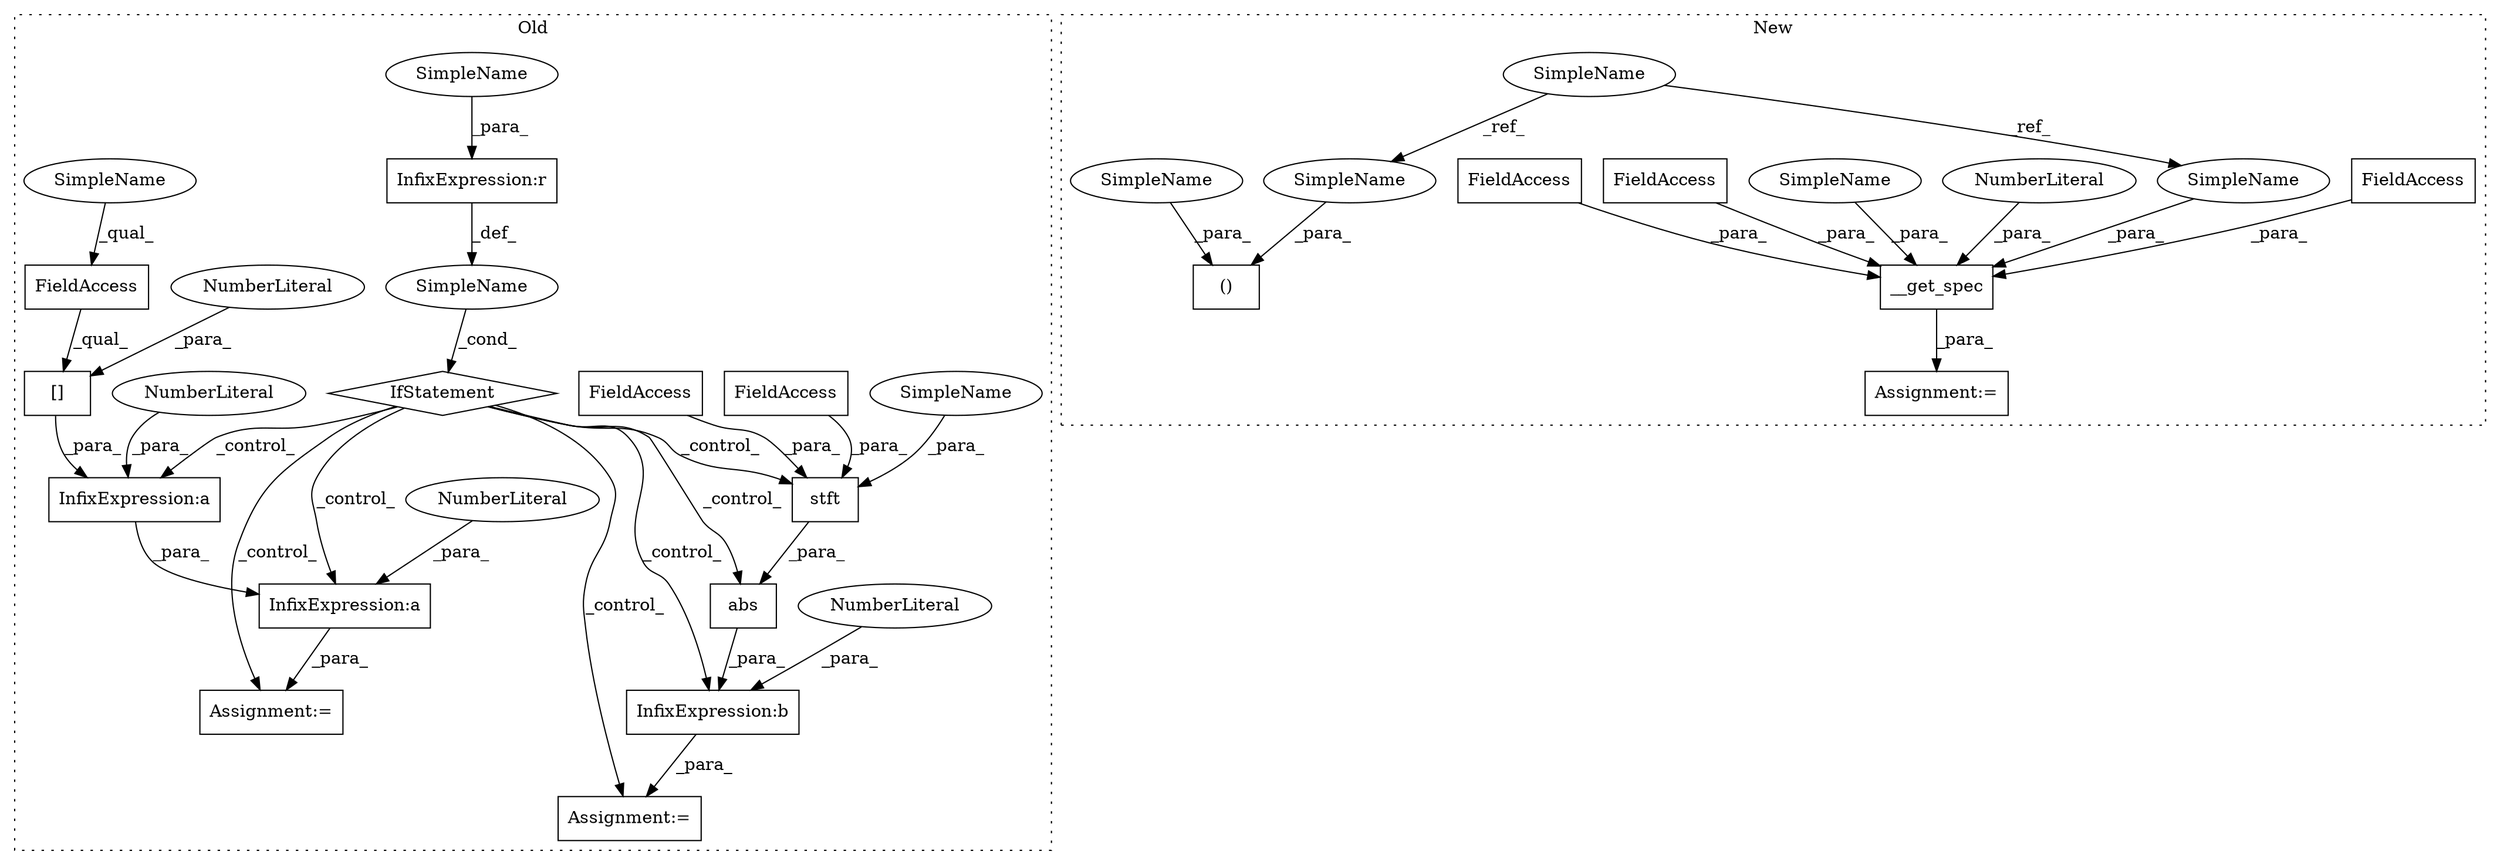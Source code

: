 digraph G {
subgraph cluster0 {
1 [label="IfStatement" a="25" s="5504,5517" l="4,2" shape="diamond"];
3 [label="SimpleName" a="42" s="" l="" shape="ellipse"];
4 [label="stft" a="32" s="5540,5563" l="5,1" shape="box"];
5 [label="InfixExpression:r" a="27" s="5509" l="4" shape="box"];
7 [label="FieldAccess" a="22" s="5545" l="1" shape="box"];
10 [label="FieldAccess" a="22" s="5553" l="10" shape="box"];
12 [label="Assignment:=" a="7" s="5528" l="1" shape="box"];
15 [label="InfixExpression:a" a="27" s="5615" l="3" shape="box"];
16 [label="InfixExpression:a" a="27" s="5610" l="3" shape="box"];
17 [label="NumberLiteral" a="34" s="5618" l="1" shape="ellipse"];
18 [label="NumberLiteral" a="34" s="5613" l="1" shape="ellipse"];
19 [label="[]" a="2" s="5600,5609" l="8,1" shape="box"];
20 [label="NumberLiteral" a="34" s="5608" l="1" shape="ellipse"];
21 [label="abs" a="32" s="5536,5564" l="4,1" shape="box"];
22 [label="FieldAccess" a="22" s="5600" l="7" shape="box"];
23 [label="Assignment:=" a="7" s="5597" l="1" shape="box"];
24 [label="InfixExpression:b" a="27" s="5565" l="3" shape="box"];
25 [label="NumberLiteral" a="34" s="5568" l="1" shape="ellipse"];
27 [label="SimpleName" a="42" s="5547" l="5" shape="ellipse"];
32 [label="SimpleName" a="42" s="5508" l="1" shape="ellipse"];
33 [label="SimpleName" a="42" s="5600" l="1" shape="ellipse"];
label = "Old";
style="dotted";
}
subgraph cluster1 {
2 [label="__get_spec" a="32" s="5486,5522" l="11,1" shape="box"];
6 [label="FieldAccess" a="22" s="5497" l="1" shape="box"];
8 [label="FieldAccess" a="22" s="5510" l="10" shape="box"];
9 [label="FieldAccess" a="22" s="5499" l="2" shape="box"];
11 [label="Assignment:=" a="7" s="5484" l="2" shape="box"];
13 [label="SimpleName" a="42" s="5338" l="1" shape="ellipse"];
14 [label="()" a="106" s="5465" l="19" shape="box"];
26 [label="NumberLiteral" a="34" s="5521" l="1" shape="ellipse"];
28 [label="SimpleName" a="42" s="5465" l="1" shape="ellipse"];
29 [label="SimpleName" a="42" s="5502" l="1" shape="ellipse"];
30 [label="SimpleName" a="42" s="5479" l="5" shape="ellipse"];
31 [label="SimpleName" a="42" s="5504" l="5" shape="ellipse"];
label = "New";
style="dotted";
}
1 -> 12 [label="_control_"];
1 -> 16 [label="_control_"];
1 -> 23 [label="_control_"];
1 -> 15 [label="_control_"];
1 -> 21 [label="_control_"];
1 -> 24 [label="_control_"];
1 -> 4 [label="_control_"];
2 -> 11 [label="_para_"];
3 -> 1 [label="_cond_"];
4 -> 21 [label="_para_"];
5 -> 3 [label="_def_"];
6 -> 2 [label="_para_"];
7 -> 4 [label="_para_"];
8 -> 2 [label="_para_"];
9 -> 2 [label="_para_"];
10 -> 4 [label="_para_"];
13 -> 28 [label="_ref_"];
13 -> 29 [label="_ref_"];
15 -> 23 [label="_para_"];
16 -> 15 [label="_para_"];
17 -> 15 [label="_para_"];
18 -> 16 [label="_para_"];
19 -> 16 [label="_para_"];
20 -> 19 [label="_para_"];
21 -> 24 [label="_para_"];
22 -> 19 [label="_qual_"];
24 -> 12 [label="_para_"];
25 -> 24 [label="_para_"];
26 -> 2 [label="_para_"];
27 -> 4 [label="_para_"];
28 -> 14 [label="_para_"];
29 -> 2 [label="_para_"];
30 -> 14 [label="_para_"];
31 -> 2 [label="_para_"];
32 -> 5 [label="_para_"];
33 -> 22 [label="_qual_"];
}